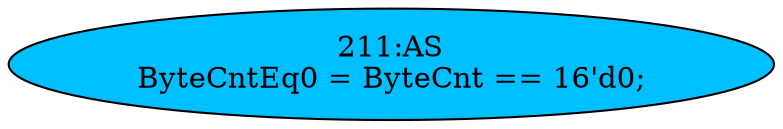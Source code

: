 strict digraph "" {
	node [label="\N"];
	"211:AS"	 [ast="<pyverilog.vparser.ast.Assign object at 0x7f9a3ca3c910>",
		def_var="['ByteCntEq0']",
		fillcolor=deepskyblue,
		label="211:AS
ByteCntEq0 = ByteCnt == 16'd0;",
		statements="[]",
		style=filled,
		typ=Assign,
		use_var="['ByteCnt']"];
}
